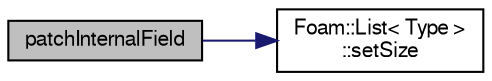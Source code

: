 digraph "patchInternalField"
{
  bgcolor="transparent";
  edge [fontname="FreeSans",fontsize="10",labelfontname="FreeSans",labelfontsize="10"];
  node [fontname="FreeSans",fontsize="10",shape=record];
  rankdir="LR";
  Node1 [label="patchInternalField",height=0.2,width=0.4,color="black", fillcolor="grey75", style="filled" fontcolor="black"];
  Node1 -> Node2 [color="midnightblue",fontsize="10",style="solid",fontname="FreeSans"];
  Node2 [label="Foam::List\< Type \>\l::setSize",height=0.2,width=0.4,color="black",URL="$a01325.html#aedb985ffeaf1bdbfeccc2a8730405703",tooltip="Reset size of List. "];
}
